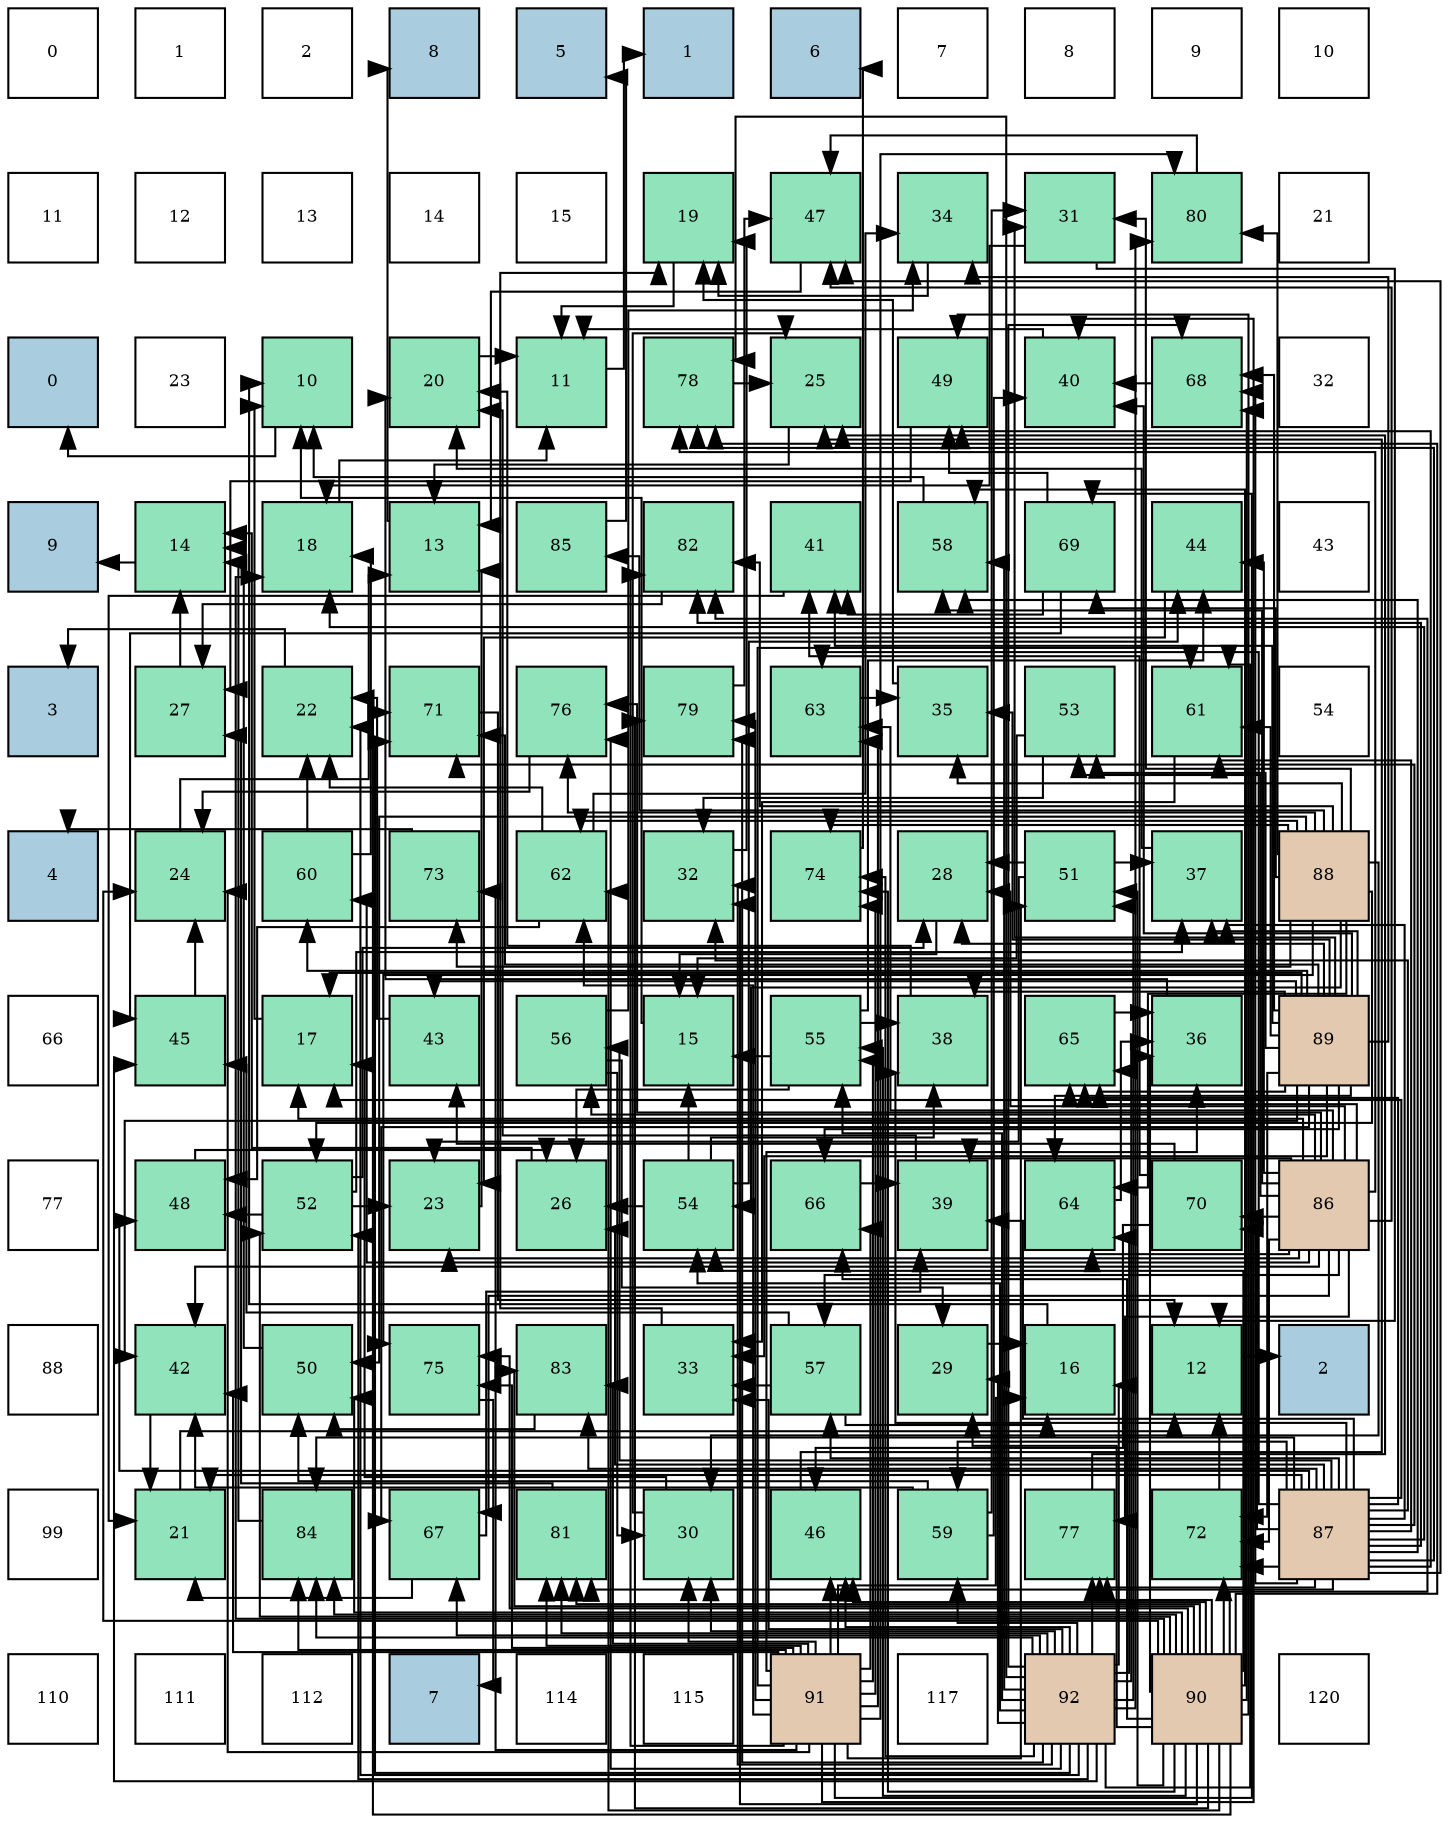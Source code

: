 digraph layout{
 rankdir=TB;
 splines=ortho;
 node [style=filled shape=square fixedsize=true width=0.6];
0[label="0", fontsize=8, fillcolor="#ffffff"];
1[label="1", fontsize=8, fillcolor="#ffffff"];
2[label="2", fontsize=8, fillcolor="#ffffff"];
3[label="8", fontsize=8, fillcolor="#a9ccde"];
4[label="5", fontsize=8, fillcolor="#a9ccde"];
5[label="1", fontsize=8, fillcolor="#a9ccde"];
6[label="6", fontsize=8, fillcolor="#a9ccde"];
7[label="7", fontsize=8, fillcolor="#ffffff"];
8[label="8", fontsize=8, fillcolor="#ffffff"];
9[label="9", fontsize=8, fillcolor="#ffffff"];
10[label="10", fontsize=8, fillcolor="#ffffff"];
11[label="11", fontsize=8, fillcolor="#ffffff"];
12[label="12", fontsize=8, fillcolor="#ffffff"];
13[label="13", fontsize=8, fillcolor="#ffffff"];
14[label="14", fontsize=8, fillcolor="#ffffff"];
15[label="15", fontsize=8, fillcolor="#ffffff"];
16[label="19", fontsize=8, fillcolor="#91e3bb"];
17[label="47", fontsize=8, fillcolor="#91e3bb"];
18[label="34", fontsize=8, fillcolor="#91e3bb"];
19[label="31", fontsize=8, fillcolor="#91e3bb"];
20[label="80", fontsize=8, fillcolor="#91e3bb"];
21[label="21", fontsize=8, fillcolor="#ffffff"];
22[label="0", fontsize=8, fillcolor="#a9ccde"];
23[label="23", fontsize=8, fillcolor="#ffffff"];
24[label="10", fontsize=8, fillcolor="#91e3bb"];
25[label="20", fontsize=8, fillcolor="#91e3bb"];
26[label="11", fontsize=8, fillcolor="#91e3bb"];
27[label="78", fontsize=8, fillcolor="#91e3bb"];
28[label="25", fontsize=8, fillcolor="#91e3bb"];
29[label="49", fontsize=8, fillcolor="#91e3bb"];
30[label="40", fontsize=8, fillcolor="#91e3bb"];
31[label="68", fontsize=8, fillcolor="#91e3bb"];
32[label="32", fontsize=8, fillcolor="#ffffff"];
33[label="9", fontsize=8, fillcolor="#a9ccde"];
34[label="14", fontsize=8, fillcolor="#91e3bb"];
35[label="18", fontsize=8, fillcolor="#91e3bb"];
36[label="13", fontsize=8, fillcolor="#91e3bb"];
37[label="85", fontsize=8, fillcolor="#91e3bb"];
38[label="82", fontsize=8, fillcolor="#91e3bb"];
39[label="41", fontsize=8, fillcolor="#91e3bb"];
40[label="58", fontsize=8, fillcolor="#91e3bb"];
41[label="69", fontsize=8, fillcolor="#91e3bb"];
42[label="44", fontsize=8, fillcolor="#91e3bb"];
43[label="43", fontsize=8, fillcolor="#ffffff"];
44[label="3", fontsize=8, fillcolor="#a9ccde"];
45[label="27", fontsize=8, fillcolor="#91e3bb"];
46[label="22", fontsize=8, fillcolor="#91e3bb"];
47[label="71", fontsize=8, fillcolor="#91e3bb"];
48[label="76", fontsize=8, fillcolor="#91e3bb"];
49[label="79", fontsize=8, fillcolor="#91e3bb"];
50[label="63", fontsize=8, fillcolor="#91e3bb"];
51[label="35", fontsize=8, fillcolor="#91e3bb"];
52[label="53", fontsize=8, fillcolor="#91e3bb"];
53[label="61", fontsize=8, fillcolor="#91e3bb"];
54[label="54", fontsize=8, fillcolor="#ffffff"];
55[label="4", fontsize=8, fillcolor="#a9ccde"];
56[label="24", fontsize=8, fillcolor="#91e3bb"];
57[label="60", fontsize=8, fillcolor="#91e3bb"];
58[label="73", fontsize=8, fillcolor="#91e3bb"];
59[label="62", fontsize=8, fillcolor="#91e3bb"];
60[label="32", fontsize=8, fillcolor="#91e3bb"];
61[label="74", fontsize=8, fillcolor="#91e3bb"];
62[label="28", fontsize=8, fillcolor="#91e3bb"];
63[label="51", fontsize=8, fillcolor="#91e3bb"];
64[label="37", fontsize=8, fillcolor="#91e3bb"];
65[label="88", fontsize=8, fillcolor="#e3c9af"];
66[label="66", fontsize=8, fillcolor="#ffffff"];
67[label="45", fontsize=8, fillcolor="#91e3bb"];
68[label="17", fontsize=8, fillcolor="#91e3bb"];
69[label="43", fontsize=8, fillcolor="#91e3bb"];
70[label="56", fontsize=8, fillcolor="#91e3bb"];
71[label="15", fontsize=8, fillcolor="#91e3bb"];
72[label="55", fontsize=8, fillcolor="#91e3bb"];
73[label="38", fontsize=8, fillcolor="#91e3bb"];
74[label="65", fontsize=8, fillcolor="#91e3bb"];
75[label="36", fontsize=8, fillcolor="#91e3bb"];
76[label="89", fontsize=8, fillcolor="#e3c9af"];
77[label="77", fontsize=8, fillcolor="#ffffff"];
78[label="48", fontsize=8, fillcolor="#91e3bb"];
79[label="52", fontsize=8, fillcolor="#91e3bb"];
80[label="23", fontsize=8, fillcolor="#91e3bb"];
81[label="26", fontsize=8, fillcolor="#91e3bb"];
82[label="54", fontsize=8, fillcolor="#91e3bb"];
83[label="66", fontsize=8, fillcolor="#91e3bb"];
84[label="39", fontsize=8, fillcolor="#91e3bb"];
85[label="64", fontsize=8, fillcolor="#91e3bb"];
86[label="70", fontsize=8, fillcolor="#91e3bb"];
87[label="86", fontsize=8, fillcolor="#e3c9af"];
88[label="88", fontsize=8, fillcolor="#ffffff"];
89[label="42", fontsize=8, fillcolor="#91e3bb"];
90[label="50", fontsize=8, fillcolor="#91e3bb"];
91[label="75", fontsize=8, fillcolor="#91e3bb"];
92[label="83", fontsize=8, fillcolor="#91e3bb"];
93[label="33", fontsize=8, fillcolor="#91e3bb"];
94[label="57", fontsize=8, fillcolor="#91e3bb"];
95[label="29", fontsize=8, fillcolor="#91e3bb"];
96[label="16", fontsize=8, fillcolor="#91e3bb"];
97[label="12", fontsize=8, fillcolor="#91e3bb"];
98[label="2", fontsize=8, fillcolor="#a9ccde"];
99[label="99", fontsize=8, fillcolor="#ffffff"];
100[label="21", fontsize=8, fillcolor="#91e3bb"];
101[label="84", fontsize=8, fillcolor="#91e3bb"];
102[label="67", fontsize=8, fillcolor="#91e3bb"];
103[label="81", fontsize=8, fillcolor="#91e3bb"];
104[label="30", fontsize=8, fillcolor="#91e3bb"];
105[label="46", fontsize=8, fillcolor="#91e3bb"];
106[label="59", fontsize=8, fillcolor="#91e3bb"];
107[label="77", fontsize=8, fillcolor="#91e3bb"];
108[label="72", fontsize=8, fillcolor="#91e3bb"];
109[label="87", fontsize=8, fillcolor="#e3c9af"];
110[label="110", fontsize=8, fillcolor="#ffffff"];
111[label="111", fontsize=8, fillcolor="#ffffff"];
112[label="112", fontsize=8, fillcolor="#ffffff"];
113[label="7", fontsize=8, fillcolor="#a9ccde"];
114[label="114", fontsize=8, fillcolor="#ffffff"];
115[label="115", fontsize=8, fillcolor="#ffffff"];
116[label="91", fontsize=8, fillcolor="#e3c9af"];
117[label="117", fontsize=8, fillcolor="#ffffff"];
118[label="92", fontsize=8, fillcolor="#e3c9af"];
119[label="90", fontsize=8, fillcolor="#e3c9af"];
120[label="120", fontsize=8, fillcolor="#ffffff"];
edge [constraint=false, style=vis];24 -> 22;
26 -> 5;
97 -> 98;
36 -> 3;
34 -> 33;
71 -> 24;
96 -> 24;
68 -> 24;
35 -> 26;
16 -> 26;
25 -> 26;
100 -> 97;
46 -> 44;
80 -> 36;
56 -> 36;
28 -> 36;
81 -> 34;
45 -> 34;
62 -> 71;
95 -> 96;
104 -> 68;
104 -> 28;
19 -> 97;
19 -> 35;
60 -> 16;
93 -> 16;
18 -> 16;
51 -> 16;
75 -> 25;
64 -> 25;
73 -> 25;
84 -> 25;
30 -> 26;
39 -> 100;
89 -> 100;
69 -> 46;
42 -> 80;
67 -> 56;
105 -> 28;
17 -> 36;
78 -> 81;
29 -> 45;
90 -> 34;
63 -> 80;
63 -> 62;
63 -> 64;
79 -> 80;
79 -> 62;
79 -> 64;
79 -> 78;
52 -> 71;
52 -> 60;
82 -> 71;
82 -> 81;
82 -> 73;
82 -> 42;
72 -> 71;
72 -> 81;
72 -> 73;
72 -> 42;
70 -> 95;
70 -> 104;
70 -> 18;
94 -> 96;
94 -> 93;
94 -> 67;
40 -> 24;
106 -> 19;
106 -> 30;
106 -> 89;
106 -> 90;
57 -> 35;
57 -> 46;
53 -> 93;
59 -> 46;
59 -> 18;
59 -> 78;
50 -> 51;
85 -> 75;
74 -> 75;
83 -> 84;
102 -> 100;
102 -> 84;
31 -> 30;
41 -> 39;
41 -> 67;
41 -> 29;
86 -> 39;
86 -> 69;
86 -> 105;
47 -> 97;
108 -> 97;
58 -> 55;
61 -> 6;
91 -> 113;
48 -> 56;
107 -> 28;
27 -> 28;
49 -> 17;
20 -> 17;
103 -> 45;
38 -> 45;
92 -> 90;
101 -> 34;
37 -> 4;
87 -> 68;
87 -> 80;
87 -> 62;
87 -> 84;
87 -> 89;
87 -> 42;
87 -> 17;
87 -> 52;
87 -> 70;
87 -> 94;
87 -> 40;
87 -> 57;
87 -> 50;
87 -> 85;
87 -> 74;
87 -> 102;
87 -> 86;
87 -> 108;
87 -> 48;
87 -> 107;
87 -> 27;
109 -> 68;
109 -> 35;
109 -> 100;
109 -> 81;
109 -> 60;
109 -> 64;
109 -> 73;
109 -> 84;
109 -> 17;
109 -> 78;
109 -> 29;
109 -> 70;
109 -> 94;
109 -> 40;
109 -> 106;
109 -> 53;
109 -> 50;
109 -> 74;
109 -> 31;
109 -> 86;
109 -> 47;
109 -> 108;
109 -> 107;
109 -> 27;
109 -> 103;
109 -> 38;
109 -> 92;
109 -> 101;
65 -> 104;
65 -> 19;
65 -> 51;
65 -> 90;
65 -> 79;
65 -> 82;
65 -> 59;
65 -> 85;
65 -> 41;
65 -> 58;
65 -> 61;
65 -> 91;
65 -> 48;
65 -> 20;
65 -> 38;
65 -> 37;
76 -> 68;
76 -> 62;
76 -> 19;
76 -> 93;
76 -> 18;
76 -> 51;
76 -> 64;
76 -> 73;
76 -> 30;
76 -> 39;
76 -> 89;
76 -> 69;
76 -> 52;
76 -> 57;
76 -> 53;
76 -> 85;
76 -> 74;
76 -> 83;
76 -> 102;
76 -> 31;
76 -> 47;
76 -> 108;
119 -> 35;
119 -> 56;
119 -> 95;
119 -> 60;
119 -> 75;
119 -> 105;
119 -> 29;
119 -> 90;
119 -> 63;
119 -> 79;
119 -> 82;
119 -> 72;
119 -> 40;
119 -> 59;
119 -> 83;
119 -> 31;
119 -> 47;
119 -> 108;
119 -> 61;
119 -> 91;
119 -> 107;
119 -> 27;
119 -> 49;
119 -> 103;
119 -> 38;
119 -> 92;
119 -> 101;
116 -> 96;
116 -> 56;
116 -> 104;
116 -> 75;
116 -> 30;
116 -> 89;
116 -> 105;
116 -> 63;
116 -> 72;
116 -> 53;
116 -> 59;
116 -> 50;
116 -> 83;
116 -> 41;
116 -> 58;
116 -> 61;
116 -> 91;
116 -> 49;
116 -> 20;
116 -> 103;
116 -> 38;
116 -> 92;
116 -> 101;
118 -> 96;
118 -> 46;
118 -> 95;
118 -> 104;
118 -> 60;
118 -> 93;
118 -> 67;
118 -> 105;
118 -> 63;
118 -> 79;
118 -> 82;
118 -> 72;
118 -> 40;
118 -> 106;
118 -> 53;
118 -> 85;
118 -> 74;
118 -> 102;
118 -> 31;
118 -> 47;
118 -> 61;
118 -> 48;
118 -> 107;
118 -> 27;
118 -> 49;
118 -> 20;
118 -> 103;
118 -> 101;
edge [constraint=true, style=invis];
0 -> 11 -> 22 -> 33 -> 44 -> 55 -> 66 -> 77 -> 88 -> 99 -> 110;
1 -> 12 -> 23 -> 34 -> 45 -> 56 -> 67 -> 78 -> 89 -> 100 -> 111;
2 -> 13 -> 24 -> 35 -> 46 -> 57 -> 68 -> 79 -> 90 -> 101 -> 112;
3 -> 14 -> 25 -> 36 -> 47 -> 58 -> 69 -> 80 -> 91 -> 102 -> 113;
4 -> 15 -> 26 -> 37 -> 48 -> 59 -> 70 -> 81 -> 92 -> 103 -> 114;
5 -> 16 -> 27 -> 38 -> 49 -> 60 -> 71 -> 82 -> 93 -> 104 -> 115;
6 -> 17 -> 28 -> 39 -> 50 -> 61 -> 72 -> 83 -> 94 -> 105 -> 116;
7 -> 18 -> 29 -> 40 -> 51 -> 62 -> 73 -> 84 -> 95 -> 106 -> 117;
8 -> 19 -> 30 -> 41 -> 52 -> 63 -> 74 -> 85 -> 96 -> 107 -> 118;
9 -> 20 -> 31 -> 42 -> 53 -> 64 -> 75 -> 86 -> 97 -> 108 -> 119;
10 -> 21 -> 32 -> 43 -> 54 -> 65 -> 76 -> 87 -> 98 -> 109 -> 120;
rank = same {0 -> 1 -> 2 -> 3 -> 4 -> 5 -> 6 -> 7 -> 8 -> 9 -> 10};
rank = same {11 -> 12 -> 13 -> 14 -> 15 -> 16 -> 17 -> 18 -> 19 -> 20 -> 21};
rank = same {22 -> 23 -> 24 -> 25 -> 26 -> 27 -> 28 -> 29 -> 30 -> 31 -> 32};
rank = same {33 -> 34 -> 35 -> 36 -> 37 -> 38 -> 39 -> 40 -> 41 -> 42 -> 43};
rank = same {44 -> 45 -> 46 -> 47 -> 48 -> 49 -> 50 -> 51 -> 52 -> 53 -> 54};
rank = same {55 -> 56 -> 57 -> 58 -> 59 -> 60 -> 61 -> 62 -> 63 -> 64 -> 65};
rank = same {66 -> 67 -> 68 -> 69 -> 70 -> 71 -> 72 -> 73 -> 74 -> 75 -> 76};
rank = same {77 -> 78 -> 79 -> 80 -> 81 -> 82 -> 83 -> 84 -> 85 -> 86 -> 87};
rank = same {88 -> 89 -> 90 -> 91 -> 92 -> 93 -> 94 -> 95 -> 96 -> 97 -> 98};
rank = same {99 -> 100 -> 101 -> 102 -> 103 -> 104 -> 105 -> 106 -> 107 -> 108 -> 109};
rank = same {110 -> 111 -> 112 -> 113 -> 114 -> 115 -> 116 -> 117 -> 118 -> 119 -> 120};
}